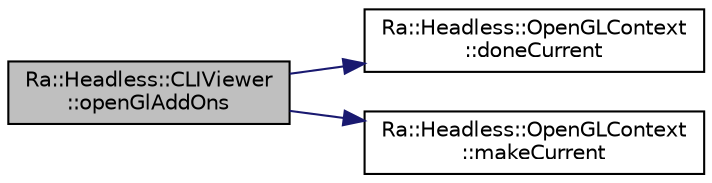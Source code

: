 digraph "Ra::Headless::CLIViewer::openGlAddOns"
{
 // INTERACTIVE_SVG=YES
 // LATEX_PDF_SIZE
  edge [fontname="Helvetica",fontsize="10",labelfontname="Helvetica",labelfontsize="10"];
  node [fontname="Helvetica",fontsize="10",shape=record];
  rankdir="LR";
  Node1 [label="Ra::Headless::CLIViewer\l::openGlAddOns",height=0.2,width=0.4,color="black", fillcolor="grey75", style="filled", fontcolor="black",tooltip=" "];
  Node1 -> Node2 [color="midnightblue",fontsize="10",style="solid",fontname="Helvetica"];
  Node2 [label="Ra::Headless::OpenGLContext\l::doneCurrent",height=0.2,width=0.4,color="black", fillcolor="white", style="filled",URL="$group__context.html#ga294af2892fbb87ec8bd168ce5ca79353",tooltip="make the context inactive"];
  Node1 -> Node3 [color="midnightblue",fontsize="10",style="solid",fontname="Helvetica"];
  Node3 [label="Ra::Headless::OpenGLContext\l::makeCurrent",height=0.2,width=0.4,color="black", fillcolor="white", style="filled",URL="$group__context.html#ga74f9c0ec7ac494ff57d23d2cec737840",tooltip="make the context active"];
}
